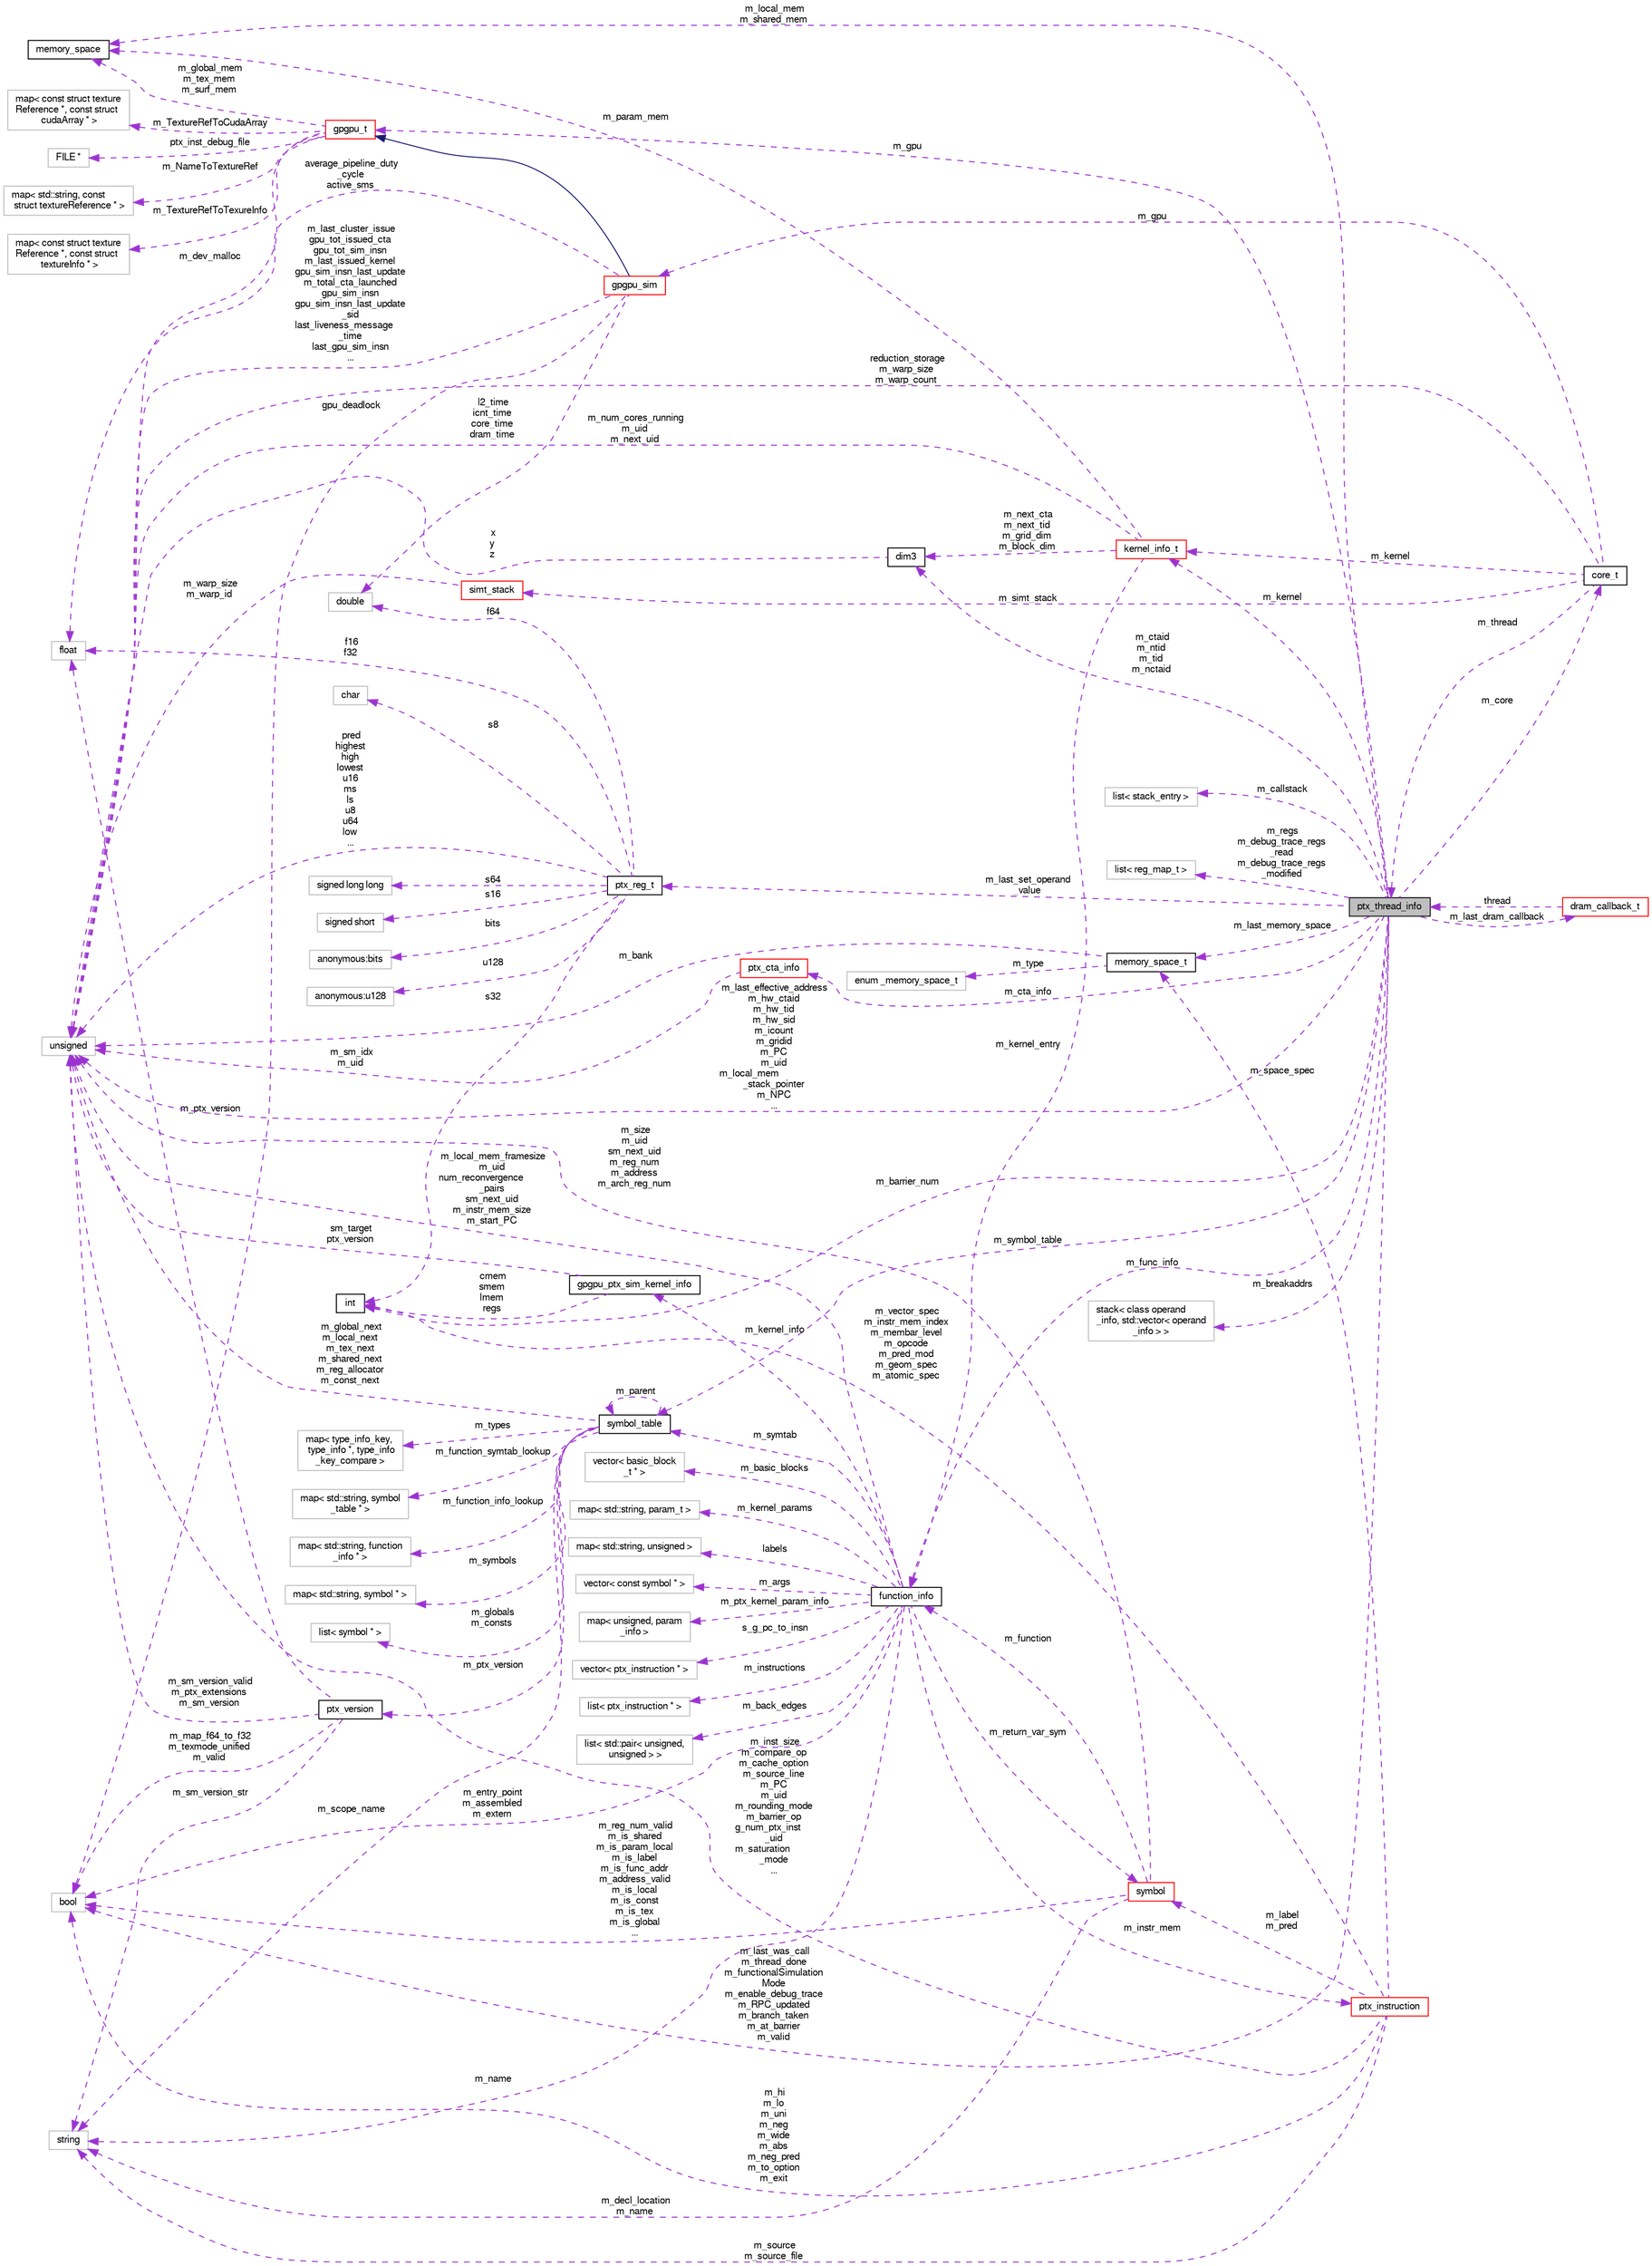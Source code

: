 digraph "ptx_thread_info"
{
  bgcolor="transparent";
  edge [fontname="FreeSans",fontsize="10",labelfontname="FreeSans",labelfontsize="10"];
  node [fontname="FreeSans",fontsize="10",shape=record];
  rankdir="LR";
  Node1 [label="ptx_thread_info",height=0.2,width=0.4,color="black", fillcolor="grey75", style="filled", fontcolor="black"];
  Node2 -> Node1 [dir="back",color="darkorchid3",fontsize="10",style="dashed",label=" m_breakaddrs" ,fontname="FreeSans"];
  Node2 [label="stack\< class operand\l_info, std::vector\< operand\l_info \> \>",height=0.2,width=0.4,color="grey75"];
  Node3 -> Node1 [dir="back",color="darkorchid3",fontsize="10",style="dashed",label=" m_callstack" ,fontname="FreeSans"];
  Node3 [label="list\< stack_entry \>",height=0.2,width=0.4,color="grey75"];
  Node4 -> Node1 [dir="back",color="darkorchid3",fontsize="10",style="dashed",label=" m_symbol_table" ,fontname="FreeSans"];
  Node4 [label="symbol_table",height=0.2,width=0.4,color="black",URL="$classsymbol__table.html"];
  Node5 -> Node4 [dir="back",color="darkorchid3",fontsize="10",style="dashed",label=" m_symbols" ,fontname="FreeSans"];
  Node5 [label="map\< std::string, symbol * \>",height=0.2,width=0.4,color="grey75"];
  Node4 -> Node4 [dir="back",color="darkorchid3",fontsize="10",style="dashed",label=" m_parent" ,fontname="FreeSans"];
  Node6 -> Node4 [dir="back",color="darkorchid3",fontsize="10",style="dashed",label=" m_globals\nm_consts" ,fontname="FreeSans"];
  Node6 [label="list\< symbol * \>",height=0.2,width=0.4,color="grey75"];
  Node7 -> Node4 [dir="back",color="darkorchid3",fontsize="10",style="dashed",label=" m_types" ,fontname="FreeSans"];
  Node7 [label="map\< type_info_key,\l type_info *, type_info\l_key_compare \>",height=0.2,width=0.4,color="grey75"];
  Node8 -> Node4 [dir="back",color="darkorchid3",fontsize="10",style="dashed",label=" m_ptx_version" ,fontname="FreeSans"];
  Node8 [label="ptx_version",height=0.2,width=0.4,color="black",URL="$classptx__version.html"];
  Node9 -> Node8 [dir="back",color="darkorchid3",fontsize="10",style="dashed",label=" m_ptx_version" ,fontname="FreeSans"];
  Node9 [label="float",height=0.2,width=0.4,color="grey75"];
  Node10 -> Node8 [dir="back",color="darkorchid3",fontsize="10",style="dashed",label=" m_sm_version_str" ,fontname="FreeSans"];
  Node10 [label="string",height=0.2,width=0.4,color="grey75"];
  Node11 -> Node8 [dir="back",color="darkorchid3",fontsize="10",style="dashed",label=" m_map_f64_to_f32\nm_texmode_unified\nm_valid" ,fontname="FreeSans"];
  Node11 [label="bool",height=0.2,width=0.4,color="grey75"];
  Node12 -> Node8 [dir="back",color="darkorchid3",fontsize="10",style="dashed",label=" m_sm_version_valid\nm_ptx_extensions\nm_sm_version" ,fontname="FreeSans"];
  Node12 [label="unsigned",height=0.2,width=0.4,color="grey75"];
  Node10 -> Node4 [dir="back",color="darkorchid3",fontsize="10",style="dashed",label=" m_scope_name" ,fontname="FreeSans"];
  Node13 -> Node4 [dir="back",color="darkorchid3",fontsize="10",style="dashed",label=" m_function_symtab_lookup" ,fontname="FreeSans"];
  Node13 [label="map\< std::string, symbol\l_table * \>",height=0.2,width=0.4,color="grey75"];
  Node14 -> Node4 [dir="back",color="darkorchid3",fontsize="10",style="dashed",label=" m_function_info_lookup" ,fontname="FreeSans"];
  Node14 [label="map\< std::string, function\l_info * \>",height=0.2,width=0.4,color="grey75"];
  Node12 -> Node4 [dir="back",color="darkorchid3",fontsize="10",style="dashed",label=" m_global_next\nm_local_next\nm_tex_next\nm_shared_next\nm_reg_allocator\nm_const_next" ,fontname="FreeSans"];
  Node15 -> Node1 [dir="back",color="darkorchid3",fontsize="10",style="dashed",label=" m_core" ,fontname="FreeSans"];
  Node15 [label="core_t",height=0.2,width=0.4,color="black",URL="$classcore__t.html"];
  Node16 -> Node15 [dir="back",color="darkorchid3",fontsize="10",style="dashed",label=" m_simt_stack" ,fontname="FreeSans"];
  Node16 [label="simt_stack",height=0.2,width=0.4,color="red",URL="$classsimt__stack.html"];
  Node12 -> Node16 [dir="back",color="darkorchid3",fontsize="10",style="dashed",label=" m_warp_size\nm_warp_id" ,fontname="FreeSans"];
  Node18 -> Node15 [dir="back",color="darkorchid3",fontsize="10",style="dashed",label=" m_gpu" ,fontname="FreeSans"];
  Node18 [label="gpgpu_sim",height=0.2,width=0.4,color="red",URL="$classgpgpu__sim.html"];
  Node19 -> Node18 [dir="back",color="midnightblue",fontsize="10",style="solid",fontname="FreeSans"];
  Node19 [label="gpgpu_t",height=0.2,width=0.4,color="red",URL="$classgpgpu__t.html"];
  Node20 -> Node19 [dir="back",color="darkorchid3",fontsize="10",style="dashed",label=" m_TextureRefToTexureInfo" ,fontname="FreeSans"];
  Node20 [label="map\< const struct texture\lReference *, const struct\l textureInfo * \>",height=0.2,width=0.4,color="grey75"];
  Node21 -> Node19 [dir="back",color="darkorchid3",fontsize="10",style="dashed",label=" m_TextureRefToCudaArray" ,fontname="FreeSans"];
  Node21 [label="map\< const struct texture\lReference *, const struct\l cudaArray * \>",height=0.2,width=0.4,color="grey75"];
  Node22 -> Node19 [dir="back",color="darkorchid3",fontsize="10",style="dashed",label=" ptx_inst_debug_file" ,fontname="FreeSans"];
  Node22 [label="FILE *",height=0.2,width=0.4,color="grey75"];
  Node23 -> Node19 [dir="back",color="darkorchid3",fontsize="10",style="dashed",label=" m_NameToTextureRef" ,fontname="FreeSans"];
  Node23 [label="map\< std::string, const\l struct textureReference * \>",height=0.2,width=0.4,color="grey75"];
  Node12 -> Node19 [dir="back",color="darkorchid3",fontsize="10",style="dashed",label=" m_dev_malloc" ,fontname="FreeSans"];
  Node25 -> Node19 [dir="back",color="darkorchid3",fontsize="10",style="dashed",label=" m_global_mem\nm_tex_mem\nm_surf_mem" ,fontname="FreeSans"];
  Node25 [label="memory_space",height=0.2,width=0.4,color="black",URL="$classmemory__space.html"];
  Node29 -> Node18 [dir="back",color="darkorchid3",fontsize="10",style="dashed",label=" l2_time\nicnt_time\ncore_time\ndram_time" ,fontname="FreeSans"];
  Node29 [label="double",height=0.2,width=0.4,color="grey75"];
  Node9 -> Node18 [dir="back",color="darkorchid3",fontsize="10",style="dashed",label=" average_pipeline_duty\l_cycle\nactive_sms" ,fontname="FreeSans"];
  Node11 -> Node18 [dir="back",color="darkorchid3",fontsize="10",style="dashed",label=" gpu_deadlock" ,fontname="FreeSans"];
  Node12 -> Node18 [dir="back",color="darkorchid3",fontsize="10",style="dashed",label=" m_last_cluster_issue\ngpu_tot_issued_cta\ngpu_tot_sim_insn\nm_last_issued_kernel\ngpu_sim_insn_last_update\nm_total_cta_launched\ngpu_sim_insn\ngpu_sim_insn_last_update\l_sid\nlast_liveness_message\l_time\nlast_gpu_sim_insn\n..." ,fontname="FreeSans"];
  Node12 -> Node15 [dir="back",color="darkorchid3",fontsize="10",style="dashed",label=" reduction_storage\nm_warp_size\nm_warp_count" ,fontname="FreeSans"];
  Node1 -> Node15 [dir="back",color="darkorchid3",fontsize="10",style="dashed",label=" m_thread" ,fontname="FreeSans"];
  Node248 -> Node15 [dir="back",color="darkorchid3",fontsize="10",style="dashed",label=" m_kernel" ,fontname="FreeSans"];
  Node248 [label="kernel_info_t",height=0.2,width=0.4,color="red",URL="$classkernel__info__t.html"];
  Node250 -> Node248 [dir="back",color="darkorchid3",fontsize="10",style="dashed",label=" m_kernel_entry" ,fontname="FreeSans"];
  Node250 [label="function_info",height=0.2,width=0.4,color="black",URL="$classfunction__info.html"];
  Node4 -> Node250 [dir="back",color="darkorchid3",fontsize="10",style="dashed",label=" m_symtab" ,fontname="FreeSans"];
  Node251 -> Node250 [dir="back",color="darkorchid3",fontsize="10",style="dashed",label=" m_kernel_params" ,fontname="FreeSans"];
  Node251 [label="map\< std::string, param_t \>",height=0.2,width=0.4,color="grey75"];
  Node252 -> Node250 [dir="back",color="darkorchid3",fontsize="10",style="dashed",label=" labels" ,fontname="FreeSans"];
  Node252 [label="map\< std::string, unsigned \>",height=0.2,width=0.4,color="grey75"];
  Node253 -> Node250 [dir="back",color="darkorchid3",fontsize="10",style="dashed",label=" m_args" ,fontname="FreeSans"];
  Node253 [label="vector\< const symbol * \>",height=0.2,width=0.4,color="grey75"];
  Node254 -> Node250 [dir="back",color="darkorchid3",fontsize="10",style="dashed",label=" m_ptx_kernel_param_info" ,fontname="FreeSans"];
  Node254 [label="map\< unsigned, param\l_info \>",height=0.2,width=0.4,color="grey75"];
  Node255 -> Node250 [dir="back",color="darkorchid3",fontsize="10",style="dashed",label=" s_g_pc_to_insn" ,fontname="FreeSans"];
  Node255 [label="vector\< ptx_instruction * \>",height=0.2,width=0.4,color="grey75"];
  Node256 -> Node250 [dir="back",color="darkorchid3",fontsize="10",style="dashed",label=" m_instructions" ,fontname="FreeSans"];
  Node256 [label="list\< ptx_instruction * \>",height=0.2,width=0.4,color="grey75"];
  Node257 -> Node250 [dir="back",color="darkorchid3",fontsize="10",style="dashed",label=" m_instr_mem" ,fontname="FreeSans"];
  Node257 [label="ptx_instruction",height=0.2,width=0.4,color="red",URL="$classptx__instruction.html"];
  Node95 -> Node257 [dir="back",color="darkorchid3",fontsize="10",style="dashed",label=" m_space_spec" ,fontname="FreeSans"];
  Node95 [label="memory_space_t",height=0.2,width=0.4,color="black",URL="$classmemory__space__t.html"];
  Node96 -> Node95 [dir="back",color="darkorchid3",fontsize="10",style="dashed",label=" m_type" ,fontname="FreeSans"];
  Node96 [label="enum _memory_space_t",height=0.2,width=0.4,color="grey75"];
  Node12 -> Node95 [dir="back",color="darkorchid3",fontsize="10",style="dashed",label=" m_bank" ,fontname="FreeSans"];
  Node28 -> Node257 [dir="back",color="darkorchid3",fontsize="10",style="dashed",label=" m_vector_spec\nm_instr_mem_index\nm_membar_level\nm_opcode\nm_pred_mod\nm_geom_spec\nm_atomic_spec" ,fontname="FreeSans"];
  Node28 [label="int",height=0.2,width=0.4,color="black",URL="$classint.html"];
  Node264 -> Node257 [dir="back",color="darkorchid3",fontsize="10",style="dashed",label=" m_label\nm_pred" ,fontname="FreeSans"];
  Node264 [label="symbol",height=0.2,width=0.4,color="red",URL="$classsymbol.html"];
  Node11 -> Node264 [dir="back",color="darkorchid3",fontsize="10",style="dashed",label=" m_reg_num_valid\nm_is_shared\nm_is_param_local\nm_is_label\nm_is_func_addr\nm_address_valid\nm_is_local\nm_is_const\nm_is_tex\nm_is_global\n..." ,fontname="FreeSans"];
  Node10 -> Node264 [dir="back",color="darkorchid3",fontsize="10",style="dashed",label=" m_decl_location\nm_name" ,fontname="FreeSans"];
  Node250 -> Node264 [dir="back",color="darkorchid3",fontsize="10",style="dashed",label=" m_function" ,fontname="FreeSans"];
  Node12 -> Node264 [dir="back",color="darkorchid3",fontsize="10",style="dashed",label=" m_size\nm_uid\nsm_next_uid\nm_reg_num\nm_address\nm_arch_reg_num" ,fontname="FreeSans"];
  Node11 -> Node257 [dir="back",color="darkorchid3",fontsize="10",style="dashed",label=" m_hi\nm_lo\nm_uni\nm_neg\nm_wide\nm_abs\nm_neg_pred\nm_to_option\nm_exit" ,fontname="FreeSans"];
  Node10 -> Node257 [dir="back",color="darkorchid3",fontsize="10",style="dashed",label=" m_source\nm_source_file" ,fontname="FreeSans"];
  Node12 -> Node257 [dir="back",color="darkorchid3",fontsize="10",style="dashed",label=" m_inst_size\nm_compare_op\nm_cache_option\nm_source_line\nm_PC\nm_uid\nm_rounding_mode\nm_barrier_op\ng_num_ptx_inst\l_uid\nm_saturation\l_mode\n..." ,fontname="FreeSans"];
  Node264 -> Node250 [dir="back",color="darkorchid3",fontsize="10",style="dashed",label=" m_return_var_sym" ,fontname="FreeSans"];
  Node10 -> Node250 [dir="back",color="darkorchid3",fontsize="10",style="dashed",label=" m_name" ,fontname="FreeSans"];
  Node11 -> Node250 [dir="back",color="darkorchid3",fontsize="10",style="dashed",label=" m_entry_point\nm_assembled\nm_extern" ,fontname="FreeSans"];
  Node270 -> Node250 [dir="back",color="darkorchid3",fontsize="10",style="dashed",label=" m_kernel_info" ,fontname="FreeSans"];
  Node270 [label="gpgpu_ptx_sim_kernel_info",height=0.2,width=0.4,color="black",URL="$structgpgpu__ptx__sim__kernel__info.html"];
  Node28 -> Node270 [dir="back",color="darkorchid3",fontsize="10",style="dashed",label=" cmem\nsmem\nlmem\nregs" ,fontname="FreeSans"];
  Node12 -> Node270 [dir="back",color="darkorchid3",fontsize="10",style="dashed",label=" sm_target\nptx_version" ,fontname="FreeSans"];
  Node271 -> Node250 [dir="back",color="darkorchid3",fontsize="10",style="dashed",label=" m_back_edges" ,fontname="FreeSans"];
  Node271 [label="list\< std::pair\< unsigned,\l unsigned \> \>",height=0.2,width=0.4,color="grey75"];
  Node12 -> Node250 [dir="back",color="darkorchid3",fontsize="10",style="dashed",label=" m_local_mem_framesize\nm_uid\nnum_reconvergence\l_pairs\nsm_next_uid\nm_instr_mem_size\nm_start_PC" ,fontname="FreeSans"];
  Node272 -> Node250 [dir="back",color="darkorchid3",fontsize="10",style="dashed",label=" m_basic_blocks" ,fontname="FreeSans"];
  Node272 [label="vector\< basic_block\l_t * \>",height=0.2,width=0.4,color="grey75"];
  Node12 -> Node248 [dir="back",color="darkorchid3",fontsize="10",style="dashed",label=" m_num_cores_running\nm_uid\nm_next_uid" ,fontname="FreeSans"];
  Node25 -> Node248 [dir="back",color="darkorchid3",fontsize="10",style="dashed",label=" m_param_mem" ,fontname="FreeSans"];
  Node273 -> Node248 [dir="back",color="darkorchid3",fontsize="10",style="dashed",label=" m_next_cta\nm_next_tid\nm_grid_dim\nm_block_dim" ,fontname="FreeSans"];
  Node273 [label="dim3",height=0.2,width=0.4,color="black",URL="$structdim3.html"];
  Node12 -> Node273 [dir="back",color="darkorchid3",fontsize="10",style="dashed",label=" x\ny\nz" ,fontname="FreeSans"];
  Node274 -> Node1 [dir="back",color="darkorchid3",fontsize="10",style="dashed",label=" m_last_set_operand\l_value" ,fontname="FreeSans"];
  Node274 [label="ptx_reg_t",height=0.2,width=0.4,color="black",URL="$unionptx__reg__t.html"];
  Node275 -> Node274 [dir="back",color="darkorchid3",fontsize="10",style="dashed",label=" bits" ,fontname="FreeSans"];
  Node275 [label="anonymous:bits",height=0.2,width=0.4,color="grey75"];
  Node276 -> Node274 [dir="back",color="darkorchid3",fontsize="10",style="dashed",label=" u128" ,fontname="FreeSans"];
  Node276 [label="anonymous:u128",height=0.2,width=0.4,color="grey75"];
  Node29 -> Node274 [dir="back",color="darkorchid3",fontsize="10",style="dashed",label=" f64" ,fontname="FreeSans"];
  Node9 -> Node274 [dir="back",color="darkorchid3",fontsize="10",style="dashed",label=" f16\nf32" ,fontname="FreeSans"];
  Node27 -> Node274 [dir="back",color="darkorchid3",fontsize="10",style="dashed",label=" s8" ,fontname="FreeSans"];
  Node27 [label="char",height=0.2,width=0.4,color="grey75"];
  Node28 -> Node274 [dir="back",color="darkorchid3",fontsize="10",style="dashed",label=" s32" ,fontname="FreeSans"];
  Node277 -> Node274 [dir="back",color="darkorchid3",fontsize="10",style="dashed",label=" s64" ,fontname="FreeSans"];
  Node277 [label="signed long long",height=0.2,width=0.4,color="grey75"];
  Node278 -> Node274 [dir="back",color="darkorchid3",fontsize="10",style="dashed",label=" s16" ,fontname="FreeSans"];
  Node278 [label="signed short",height=0.2,width=0.4,color="grey75"];
  Node12 -> Node274 [dir="back",color="darkorchid3",fontsize="10",style="dashed",label=" pred\nhighest\nhigh\nlowest\nu16\nms\nls\nu8\nu64\nlow\n..." ,fontname="FreeSans"];
  Node95 -> Node1 [dir="back",color="darkorchid3",fontsize="10",style="dashed",label=" m_last_memory_space" ,fontname="FreeSans"];
  Node28 -> Node1 [dir="back",color="darkorchid3",fontsize="10",style="dashed",label=" m_barrier_num" ,fontname="FreeSans"];
  Node11 -> Node1 [dir="back",color="darkorchid3",fontsize="10",style="dashed",label=" m_last_was_call\nm_thread_done\nm_functionalSimulation\lMode\nm_enable_debug_trace\nm_RPC_updated\nm_branch_taken\nm_at_barrier\nm_valid" ,fontname="FreeSans"];
  Node250 -> Node1 [dir="back",color="darkorchid3",fontsize="10",style="dashed",label=" m_func_info" ,fontname="FreeSans"];
  Node19 -> Node1 [dir="back",color="darkorchid3",fontsize="10",style="dashed",label=" m_gpu" ,fontname="FreeSans"];
  Node279 -> Node1 [dir="back",color="darkorchid3",fontsize="10",style="dashed",label=" m_regs\nm_debug_trace_regs\l_read\nm_debug_trace_regs\l_modified" ,fontname="FreeSans"];
  Node279 [label="list\< reg_map_t \>",height=0.2,width=0.4,color="grey75"];
  Node12 -> Node1 [dir="back",color="darkorchid3",fontsize="10",style="dashed",label=" m_last_effective_address\nm_hw_ctaid\nm_hw_tid\nm_hw_sid\nm_icount\nm_gridid\nm_PC\nm_uid\nm_local_mem\l_stack_pointer\nm_NPC\n..." ,fontname="FreeSans"];
  Node273 -> Node1 [dir="back",color="darkorchid3",fontsize="10",style="dashed",label=" m_ctaid\nm_ntid\nm_tid\nm_nctaid" ,fontname="FreeSans"];
  Node25 -> Node1 [dir="back",color="darkorchid3",fontsize="10",style="dashed",label=" m_local_mem\nm_shared_mem" ,fontname="FreeSans"];
  Node248 -> Node1 [dir="back",color="darkorchid3",fontsize="10",style="dashed",label=" m_kernel" ,fontname="FreeSans"];
  Node280 -> Node1 [dir="back",color="darkorchid3",fontsize="10",style="dashed",label=" m_cta_info" ,fontname="FreeSans"];
  Node280 [label="ptx_cta_info",height=0.2,width=0.4,color="red",URL="$classptx__cta__info.html"];
  Node12 -> Node280 [dir="back",color="darkorchid3",fontsize="10",style="dashed",label=" m_sm_idx\nm_uid" ,fontname="FreeSans"];
  Node282 -> Node1 [dir="back",color="darkorchid3",fontsize="10",style="dashed",label=" m_last_dram_callback" ,fontname="FreeSans"];
  Node282 [label="dram_callback_t",height=0.2,width=0.4,color="red",URL="$structdram__callback__t.html"];
  Node1 -> Node282 [dir="back",color="darkorchid3",fontsize="10",style="dashed",label=" thread" ,fontname="FreeSans"];
}
